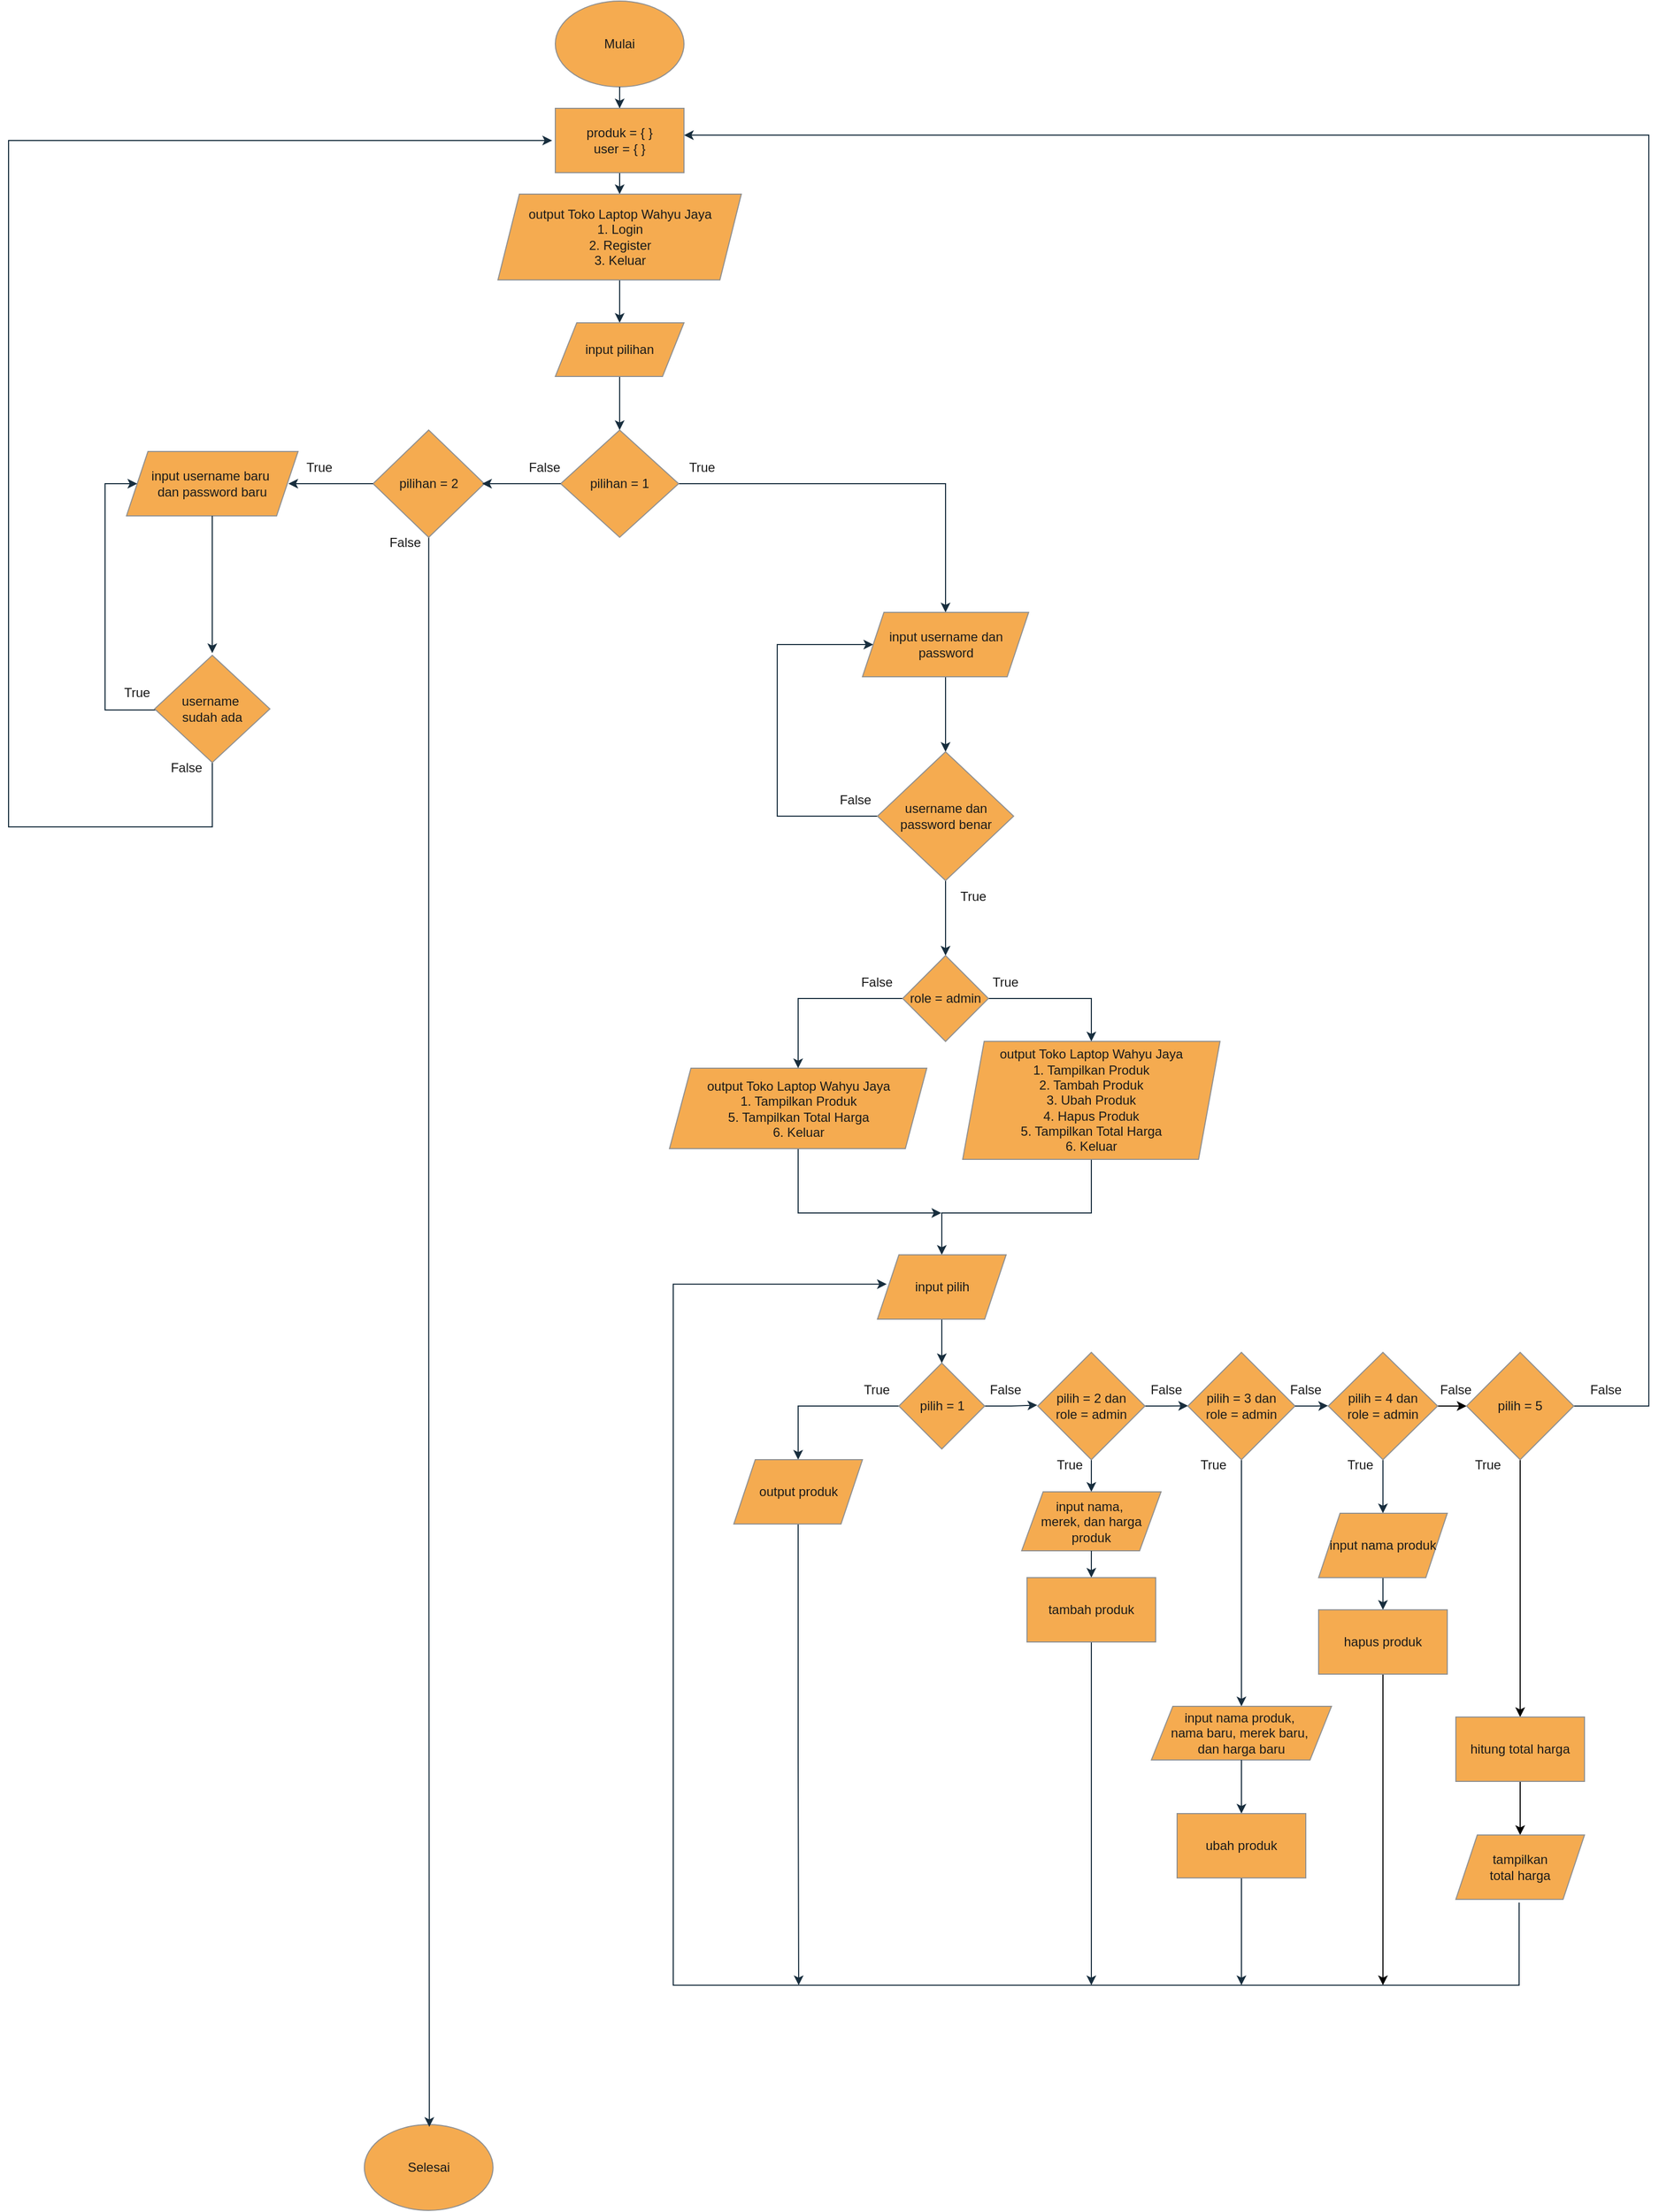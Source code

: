 <mxfile version="24.7.17">
  <diagram id="C5RBs43oDa-KdzZeNtuy" name="Page-1">
    <mxGraphModel dx="1182" dy="723" grid="1" gridSize="10" guides="1" tooltips="1" connect="0" arrows="1" fold="1" page="1" pageScale="1" pageWidth="1654" pageHeight="2336" background="#ffffff" math="0" shadow="0">
      <root>
        <mxCell id="WIyWlLk6GJQsqaUBKTNV-0" />
        <mxCell id="WIyWlLk6GJQsqaUBKTNV-1" parent="WIyWlLk6GJQsqaUBKTNV-0" />
        <mxCell id="zl4x7D-Gfelj8m4RLdN5-7" style="edgeStyle=orthogonalEdgeStyle;rounded=0;orthogonalLoop=1;jettySize=auto;html=1;labelBackgroundColor=none;strokeColor=#182E3E;fontColor=default;" parent="WIyWlLk6GJQsqaUBKTNV-1" source="4NJqL0IVzhE3b974urye-1" edge="1">
          <mxGeometry relative="1" as="geometry">
            <mxPoint x="650" y="200" as="targetPoint" />
          </mxGeometry>
        </mxCell>
        <mxCell id="zl4x7D-Gfelj8m4RLdN5-0" value="Mulai" style="ellipse;whiteSpace=wrap;html=1;labelBackgroundColor=none;fillColor=#F5AB50;strokeColor=#909090;fontColor=#1A1A1A;" parent="WIyWlLk6GJQsqaUBKTNV-1" vertex="1">
          <mxGeometry x="590" y="20" width="120" height="80" as="geometry" />
        </mxCell>
        <mxCell id="zl4x7D-Gfelj8m4RLdN5-21" style="edgeStyle=orthogonalEdgeStyle;rounded=0;orthogonalLoop=1;jettySize=auto;html=1;exitX=0.5;exitY=1;exitDx=0;exitDy=0;entryX=0.5;entryY=0;entryDx=0;entryDy=0;labelBackgroundColor=none;strokeColor=#182E3E;fontColor=default;" parent="WIyWlLk6GJQsqaUBKTNV-1" source="zl4x7D-Gfelj8m4RLdN5-6" target="zl4x7D-Gfelj8m4RLdN5-9" edge="1">
          <mxGeometry relative="1" as="geometry" />
        </mxCell>
        <mxCell id="zl4x7D-Gfelj8m4RLdN5-6" value="output Toko Laptop Wahyu Jaya&lt;div&gt;1. Login&lt;/div&gt;&lt;div&gt;2. Register&lt;/div&gt;&lt;div&gt;3. Keluar&lt;/div&gt;" style="shape=parallelogram;perimeter=parallelogramPerimeter;whiteSpace=wrap;html=1;fixedSize=1;labelBackgroundColor=none;fillColor=#F5AB50;strokeColor=#909090;fontColor=#1A1A1A;" parent="WIyWlLk6GJQsqaUBKTNV-1" vertex="1">
          <mxGeometry x="536.5" y="200" width="227" height="80" as="geometry" />
        </mxCell>
        <mxCell id="zl4x7D-Gfelj8m4RLdN5-23" style="edgeStyle=orthogonalEdgeStyle;rounded=0;orthogonalLoop=1;jettySize=auto;html=1;entryX=0.5;entryY=0;entryDx=0;entryDy=0;labelBackgroundColor=none;strokeColor=#182E3E;fontColor=default;" parent="WIyWlLk6GJQsqaUBKTNV-1" source="zl4x7D-Gfelj8m4RLdN5-8" target="zl4x7D-Gfelj8m4RLdN5-11" edge="1">
          <mxGeometry relative="1" as="geometry">
            <mxPoint x="540" y="470" as="targetPoint" />
            <Array as="points">
              <mxPoint x="954" y="470" />
            </Array>
          </mxGeometry>
        </mxCell>
        <mxCell id="zl4x7D-Gfelj8m4RLdN5-8" value="pilihan = 1" style="rhombus;whiteSpace=wrap;html=1;labelBackgroundColor=none;fillColor=#F5AB50;strokeColor=#909090;fontColor=#1A1A1A;" parent="WIyWlLk6GJQsqaUBKTNV-1" vertex="1">
          <mxGeometry x="595" y="420" width="110" height="100" as="geometry" />
        </mxCell>
        <mxCell id="zl4x7D-Gfelj8m4RLdN5-22" style="edgeStyle=orthogonalEdgeStyle;rounded=0;orthogonalLoop=1;jettySize=auto;html=1;entryX=0.5;entryY=0;entryDx=0;entryDy=0;labelBackgroundColor=none;strokeColor=#182E3E;fontColor=default;" parent="WIyWlLk6GJQsqaUBKTNV-1" source="zl4x7D-Gfelj8m4RLdN5-9" target="zl4x7D-Gfelj8m4RLdN5-8" edge="1">
          <mxGeometry relative="1" as="geometry" />
        </mxCell>
        <mxCell id="zl4x7D-Gfelj8m4RLdN5-9" value="input pilihan" style="shape=parallelogram;perimeter=parallelogramPerimeter;whiteSpace=wrap;html=1;fixedSize=1;labelBackgroundColor=none;fillColor=#F5AB50;strokeColor=#909090;fontColor=#1A1A1A;" parent="WIyWlLk6GJQsqaUBKTNV-1" vertex="1">
          <mxGeometry x="590" y="320" width="120" height="50" as="geometry" />
        </mxCell>
        <mxCell id="zl4x7D-Gfelj8m4RLdN5-25" style="edgeStyle=orthogonalEdgeStyle;rounded=0;orthogonalLoop=1;jettySize=auto;html=1;entryX=0.5;entryY=0;entryDx=0;entryDy=0;labelBackgroundColor=none;strokeColor=#182E3E;fontColor=default;" parent="WIyWlLk6GJQsqaUBKTNV-1" source="zl4x7D-Gfelj8m4RLdN5-11" target="zl4x7D-Gfelj8m4RLdN5-12" edge="1">
          <mxGeometry relative="1" as="geometry" />
        </mxCell>
        <mxCell id="zl4x7D-Gfelj8m4RLdN5-11" value="input username dan password" style="shape=parallelogram;perimeter=parallelogramPerimeter;whiteSpace=wrap;html=1;fixedSize=1;labelBackgroundColor=none;fillColor=#F5AB50;strokeColor=#909090;fontColor=#1A1A1A;" parent="WIyWlLk6GJQsqaUBKTNV-1" vertex="1">
          <mxGeometry x="876.5" y="590" width="155" height="60" as="geometry" />
        </mxCell>
        <mxCell id="zl4x7D-Gfelj8m4RLdN5-26" style="edgeStyle=orthogonalEdgeStyle;rounded=0;orthogonalLoop=1;jettySize=auto;html=1;entryX=0.5;entryY=0;entryDx=0;entryDy=0;labelBackgroundColor=none;strokeColor=#182E3E;fontColor=default;" parent="WIyWlLk6GJQsqaUBKTNV-1" source="zl4x7D-Gfelj8m4RLdN5-12" target="zl4x7D-Gfelj8m4RLdN5-15" edge="1">
          <mxGeometry relative="1" as="geometry" />
        </mxCell>
        <mxCell id="zl4x7D-Gfelj8m4RLdN5-27" style="edgeStyle=orthogonalEdgeStyle;rounded=0;orthogonalLoop=1;jettySize=auto;html=1;entryX=0;entryY=0.5;entryDx=0;entryDy=0;exitX=0;exitY=0.5;exitDx=0;exitDy=0;labelBackgroundColor=none;strokeColor=#182E3E;fontColor=default;" parent="WIyWlLk6GJQsqaUBKTNV-1" source="zl4x7D-Gfelj8m4RLdN5-12" target="zl4x7D-Gfelj8m4RLdN5-11" edge="1">
          <mxGeometry relative="1" as="geometry">
            <mxPoint x="817" y="620" as="targetPoint" />
            <Array as="points">
              <mxPoint x="797" y="780" />
              <mxPoint x="797" y="620" />
            </Array>
          </mxGeometry>
        </mxCell>
        <mxCell id="zl4x7D-Gfelj8m4RLdN5-12" value="username dan password benar" style="rhombus;whiteSpace=wrap;html=1;labelBackgroundColor=none;fillColor=#F5AB50;strokeColor=#909090;fontColor=#1A1A1A;" parent="WIyWlLk6GJQsqaUBKTNV-1" vertex="1">
          <mxGeometry x="890.5" y="720" width="127" height="120" as="geometry" />
        </mxCell>
        <mxCell id="zl4x7D-Gfelj8m4RLdN5-50" style="edgeStyle=orthogonalEdgeStyle;rounded=0;orthogonalLoop=1;jettySize=auto;html=1;entryX=0.5;entryY=0;entryDx=0;entryDy=0;labelBackgroundColor=none;strokeColor=#182E3E;fontColor=default;exitX=0.491;exitY=0.995;exitDx=0;exitDy=0;exitPerimeter=0;" parent="WIyWlLk6GJQsqaUBKTNV-1" source="zl4x7D-Gfelj8m4RLdN5-13" target="zl4x7D-Gfelj8m4RLdN5-44" edge="1">
          <mxGeometry relative="1" as="geometry">
            <Array as="points">
              <mxPoint x="1090" y="1100" />
              <mxPoint x="1090" y="1150" />
              <mxPoint x="951" y="1150" />
            </Array>
            <mxPoint x="1088" y="1103" as="sourcePoint" />
          </mxGeometry>
        </mxCell>
        <mxCell id="zl4x7D-Gfelj8m4RLdN5-13" value="output Toko Laptop Wahyu Jaya&lt;div&gt;1. Tampilkan Produk&lt;/div&gt;&lt;div&gt;2. Tambah Produk&lt;/div&gt;&lt;div&gt;3. Ubah Produk&lt;/div&gt;&lt;div&gt;4. Hapus Produk&lt;/div&gt;&lt;div&gt;5. Tampilkan Total Harga&lt;/div&gt;&lt;div&gt;6. Keluar&lt;/div&gt;" style="shape=parallelogram;perimeter=parallelogramPerimeter;whiteSpace=wrap;html=1;fixedSize=1;labelBackgroundColor=none;fillColor=#F5AB50;strokeColor=#909090;fontColor=#1A1A1A;" parent="WIyWlLk6GJQsqaUBKTNV-1" vertex="1">
          <mxGeometry x="970" y="990" width="240" height="110" as="geometry" />
        </mxCell>
        <mxCell id="zl4x7D-Gfelj8m4RLdN5-51" style="edgeStyle=orthogonalEdgeStyle;rounded=0;orthogonalLoop=1;jettySize=auto;html=1;labelBackgroundColor=none;strokeColor=#182E3E;fontColor=default;" parent="WIyWlLk6GJQsqaUBKTNV-1" source="zl4x7D-Gfelj8m4RLdN5-14" edge="1">
          <mxGeometry relative="1" as="geometry">
            <mxPoint x="950" y="1150" as="targetPoint" />
            <Array as="points">
              <mxPoint x="817" y="1150" />
              <mxPoint x="950" y="1150" />
            </Array>
          </mxGeometry>
        </mxCell>
        <mxCell id="zl4x7D-Gfelj8m4RLdN5-14" value="output Toko Laptop Wahyu Jaya&lt;div&gt;1. Tampilkan Produk&lt;/div&gt;&lt;div&gt;5. Tampilkan Total Harga&lt;/div&gt;&lt;div&gt;6. Keluar&lt;/div&gt;" style="shape=parallelogram;perimeter=parallelogramPerimeter;whiteSpace=wrap;html=1;fixedSize=1;labelBackgroundColor=none;fillColor=#F5AB50;strokeColor=#909090;fontColor=#1A1A1A;" parent="WIyWlLk6GJQsqaUBKTNV-1" vertex="1">
          <mxGeometry x="696.5" y="1015" width="240" height="75" as="geometry" />
        </mxCell>
        <mxCell id="zl4x7D-Gfelj8m4RLdN5-18" style="edgeStyle=orthogonalEdgeStyle;rounded=0;orthogonalLoop=1;jettySize=auto;html=1;exitX=1;exitY=0.5;exitDx=0;exitDy=0;entryX=0.5;entryY=0;entryDx=0;entryDy=0;labelBackgroundColor=none;strokeColor=#182E3E;fontColor=default;" parent="WIyWlLk6GJQsqaUBKTNV-1" source="zl4x7D-Gfelj8m4RLdN5-15" target="zl4x7D-Gfelj8m4RLdN5-13" edge="1">
          <mxGeometry relative="1" as="geometry">
            <mxPoint x="1107" y="950" as="targetPoint" />
          </mxGeometry>
        </mxCell>
        <mxCell id="zl4x7D-Gfelj8m4RLdN5-19" style="edgeStyle=orthogonalEdgeStyle;rounded=0;orthogonalLoop=1;jettySize=auto;html=1;entryX=0.5;entryY=0;entryDx=0;entryDy=0;labelBackgroundColor=none;strokeColor=#182E3E;fontColor=default;" parent="WIyWlLk6GJQsqaUBKTNV-1" source="zl4x7D-Gfelj8m4RLdN5-15" target="zl4x7D-Gfelj8m4RLdN5-14" edge="1">
          <mxGeometry relative="1" as="geometry">
            <mxPoint x="826" y="1050" as="targetPoint" />
            <Array as="points">
              <mxPoint x="817" y="950" />
            </Array>
          </mxGeometry>
        </mxCell>
        <mxCell id="zl4x7D-Gfelj8m4RLdN5-15" value="role = admin" style="rhombus;whiteSpace=wrap;html=1;labelBackgroundColor=none;fillColor=#F5AB50;strokeColor=#909090;fontColor=#1A1A1A;" parent="WIyWlLk6GJQsqaUBKTNV-1" vertex="1">
          <mxGeometry x="914" y="910" width="80" height="80" as="geometry" />
        </mxCell>
        <mxCell id="zl4x7D-Gfelj8m4RLdN5-28" value="input username baru&amp;nbsp;&lt;div&gt;dan password baru&lt;/div&gt;" style="shape=parallelogram;perimeter=parallelogramPerimeter;whiteSpace=wrap;html=1;fixedSize=1;labelBackgroundColor=none;fillColor=#F5AB50;strokeColor=#909090;fontColor=#1A1A1A;" parent="WIyWlLk6GJQsqaUBKTNV-1" vertex="1">
          <mxGeometry x="190" y="440" width="160" height="60" as="geometry" />
        </mxCell>
        <mxCell id="zl4x7D-Gfelj8m4RLdN5-36" style="edgeStyle=orthogonalEdgeStyle;rounded=0;orthogonalLoop=1;jettySize=auto;html=1;entryX=0;entryY=0.5;entryDx=0;entryDy=0;labelBackgroundColor=none;strokeColor=#182E3E;fontColor=default;exitX=0.016;exitY=0.51;exitDx=0;exitDy=0;exitPerimeter=0;" parent="WIyWlLk6GJQsqaUBKTNV-1" source="zl4x7D-Gfelj8m4RLdN5-29" target="zl4x7D-Gfelj8m4RLdN5-28" edge="1">
          <mxGeometry relative="1" as="geometry">
            <mxPoint x="230" y="680" as="targetPoint" />
            <Array as="points">
              <mxPoint x="170" y="681" />
              <mxPoint x="170" y="470" />
            </Array>
          </mxGeometry>
        </mxCell>
        <mxCell id="4NJqL0IVzhE3b974urye-12" style="edgeStyle=orthogonalEdgeStyle;rounded=0;orthogonalLoop=1;jettySize=auto;html=1;strokeColor=#182E3E;fontColor=#1A1A1A;entryX=-0.025;entryY=0.5;entryDx=0;entryDy=0;entryPerimeter=0;" parent="WIyWlLk6GJQsqaUBKTNV-1" source="zl4x7D-Gfelj8m4RLdN5-29" target="4NJqL0IVzhE3b974urye-1" edge="1">
          <mxGeometry relative="1" as="geometry">
            <mxPoint x="120" y="140" as="targetPoint" />
            <Array as="points">
              <mxPoint x="270" y="790" />
              <mxPoint x="80" y="790" />
              <mxPoint x="80" y="150" />
            </Array>
          </mxGeometry>
        </mxCell>
        <mxCell id="zl4x7D-Gfelj8m4RLdN5-29" value="username&amp;nbsp;&lt;div&gt;sudah ada&lt;/div&gt;" style="rhombus;whiteSpace=wrap;html=1;labelBackgroundColor=none;fillColor=#F5AB50;strokeColor=#909090;fontColor=#1A1A1A;" parent="WIyWlLk6GJQsqaUBKTNV-1" vertex="1">
          <mxGeometry x="216.25" y="630" width="107.5" height="100" as="geometry" />
        </mxCell>
        <mxCell id="zl4x7D-Gfelj8m4RLdN5-37" value="Selesai" style="ellipse;whiteSpace=wrap;html=1;labelBackgroundColor=none;fillColor=#F5AB50;strokeColor=#909090;fontColor=#1A1A1A;" parent="WIyWlLk6GJQsqaUBKTNV-1" vertex="1">
          <mxGeometry x="411.87" y="2000" width="120" height="80" as="geometry" />
        </mxCell>
        <mxCell id="zl4x7D-Gfelj8m4RLdN5-53" style="edgeStyle=orthogonalEdgeStyle;rounded=0;orthogonalLoop=1;jettySize=auto;html=1;entryX=0.5;entryY=0;entryDx=0;entryDy=0;labelBackgroundColor=none;strokeColor=#182E3E;fontColor=default;" parent="WIyWlLk6GJQsqaUBKTNV-1" source="zl4x7D-Gfelj8m4RLdN5-39" target="zl4x7D-Gfelj8m4RLdN5-40" edge="1">
          <mxGeometry relative="1" as="geometry">
            <mxPoint x="810" y="1330" as="targetPoint" />
          </mxGeometry>
        </mxCell>
        <mxCell id="zl4x7D-Gfelj8m4RLdN5-54" style="edgeStyle=orthogonalEdgeStyle;rounded=0;orthogonalLoop=1;jettySize=auto;html=1;entryX=-0.005;entryY=0.491;entryDx=0;entryDy=0;labelBackgroundColor=none;strokeColor=#182E3E;fontColor=default;entryPerimeter=0;" parent="WIyWlLk6GJQsqaUBKTNV-1" source="zl4x7D-Gfelj8m4RLdN5-39" target="zl4x7D-Gfelj8m4RLdN5-41" edge="1">
          <mxGeometry relative="1" as="geometry">
            <mxPoint x="1040" y="1330" as="targetPoint" />
          </mxGeometry>
        </mxCell>
        <mxCell id="zl4x7D-Gfelj8m4RLdN5-39" value="pilih = 1" style="rhombus;whiteSpace=wrap;html=1;labelBackgroundColor=none;fillColor=#F5AB50;strokeColor=#909090;fontColor=#1A1A1A;" parent="WIyWlLk6GJQsqaUBKTNV-1" vertex="1">
          <mxGeometry x="910.5" y="1290" width="80" height="80" as="geometry" />
        </mxCell>
        <mxCell id="zl4x7D-Gfelj8m4RLdN5-83" style="edgeStyle=orthogonalEdgeStyle;rounded=0;orthogonalLoop=1;jettySize=auto;html=1;labelBackgroundColor=none;strokeColor=#182E3E;fontColor=default;" parent="WIyWlLk6GJQsqaUBKTNV-1" source="zl4x7D-Gfelj8m4RLdN5-40" edge="1">
          <mxGeometry relative="1" as="geometry">
            <mxPoint x="817" y="1870" as="targetPoint" />
            <Array as="points">
              <mxPoint x="817" y="1655" />
              <mxPoint x="817" y="1655" />
            </Array>
          </mxGeometry>
        </mxCell>
        <mxCell id="zl4x7D-Gfelj8m4RLdN5-40" value="output produk" style="shape=parallelogram;perimeter=parallelogramPerimeter;whiteSpace=wrap;html=1;fixedSize=1;labelBackgroundColor=none;fillColor=#F5AB50;strokeColor=#909090;fontColor=#1A1A1A;" parent="WIyWlLk6GJQsqaUBKTNV-1" vertex="1">
          <mxGeometry x="756.5" y="1380" width="120" height="60" as="geometry" />
        </mxCell>
        <mxCell id="zl4x7D-Gfelj8m4RLdN5-55" style="edgeStyle=orthogonalEdgeStyle;rounded=0;orthogonalLoop=1;jettySize=auto;html=1;entryX=0.5;entryY=0;entryDx=0;entryDy=0;labelBackgroundColor=none;strokeColor=#182E3E;fontColor=default;" parent="WIyWlLk6GJQsqaUBKTNV-1" source="zl4x7D-Gfelj8m4RLdN5-41" target="zl4x7D-Gfelj8m4RLdN5-43" edge="1">
          <mxGeometry relative="1" as="geometry" />
        </mxCell>
        <mxCell id="zl4x7D-Gfelj8m4RLdN5-56" style="edgeStyle=orthogonalEdgeStyle;rounded=0;orthogonalLoop=1;jettySize=auto;html=1;entryX=0.002;entryY=0.498;entryDx=0;entryDy=0;labelBackgroundColor=none;strokeColor=#182E3E;fontColor=default;entryPerimeter=0;" parent="WIyWlLk6GJQsqaUBKTNV-1" source="zl4x7D-Gfelj8m4RLdN5-41" target="zl4x7D-Gfelj8m4RLdN5-45" edge="1">
          <mxGeometry relative="1" as="geometry">
            <mxPoint x="1220" y="1420" as="targetPoint" />
          </mxGeometry>
        </mxCell>
        <mxCell id="zl4x7D-Gfelj8m4RLdN5-41" value="pilih = 2 dan&lt;div&gt;role = admin&lt;/div&gt;" style="rhombus;whiteSpace=wrap;html=1;labelBackgroundColor=none;fillColor=#F5AB50;strokeColor=#909090;fontColor=#1A1A1A;" parent="WIyWlLk6GJQsqaUBKTNV-1" vertex="1">
          <mxGeometry x="1040" y="1280" width="100" height="100" as="geometry" />
        </mxCell>
        <mxCell id="zl4x7D-Gfelj8m4RLdN5-43" value="input nama,&amp;nbsp;&lt;div&gt;merek, dan harga produk&lt;/div&gt;" style="shape=parallelogram;perimeter=parallelogramPerimeter;whiteSpace=wrap;html=1;fixedSize=1;labelBackgroundColor=none;fillColor=#F5AB50;strokeColor=#909090;fontColor=#1A1A1A;" parent="WIyWlLk6GJQsqaUBKTNV-1" vertex="1">
          <mxGeometry x="1025" y="1410" width="130" height="55" as="geometry" />
        </mxCell>
        <mxCell id="zl4x7D-Gfelj8m4RLdN5-52" style="edgeStyle=orthogonalEdgeStyle;rounded=0;orthogonalLoop=1;jettySize=auto;html=1;entryX=0.5;entryY=0;entryDx=0;entryDy=0;labelBackgroundColor=none;strokeColor=#182E3E;fontColor=default;" parent="WIyWlLk6GJQsqaUBKTNV-1" source="zl4x7D-Gfelj8m4RLdN5-44" target="zl4x7D-Gfelj8m4RLdN5-39" edge="1">
          <mxGeometry relative="1" as="geometry" />
        </mxCell>
        <mxCell id="zl4x7D-Gfelj8m4RLdN5-44" value="input pilih" style="shape=parallelogram;perimeter=parallelogramPerimeter;whiteSpace=wrap;html=1;fixedSize=1;labelBackgroundColor=none;fillColor=#F5AB50;strokeColor=#909090;fontColor=#1A1A1A;" parent="WIyWlLk6GJQsqaUBKTNV-1" vertex="1">
          <mxGeometry x="890.5" y="1189" width="120" height="60" as="geometry" />
        </mxCell>
        <mxCell id="zl4x7D-Gfelj8m4RLdN5-57" style="edgeStyle=orthogonalEdgeStyle;rounded=0;orthogonalLoop=1;jettySize=auto;html=1;entryX=0.5;entryY=0;entryDx=0;entryDy=0;labelBackgroundColor=none;strokeColor=#182E3E;fontColor=default;" parent="WIyWlLk6GJQsqaUBKTNV-1" source="zl4x7D-Gfelj8m4RLdN5-45" target="zl4x7D-Gfelj8m4RLdN5-46" edge="1">
          <mxGeometry relative="1" as="geometry" />
        </mxCell>
        <mxCell id="zl4x7D-Gfelj8m4RLdN5-45" value="pilih = 3 dan&lt;div&gt;role = admin&lt;/div&gt;" style="rhombus;whiteSpace=wrap;html=1;labelBackgroundColor=none;fillColor=#F5AB50;strokeColor=#909090;fontColor=#1A1A1A;" parent="WIyWlLk6GJQsqaUBKTNV-1" vertex="1">
          <mxGeometry x="1180" y="1280" width="100" height="100" as="geometry" />
        </mxCell>
        <mxCell id="zl4x7D-Gfelj8m4RLdN5-46" value="input nama produk,&amp;nbsp;&lt;div&gt;nama baru, merek baru,&amp;nbsp;&lt;/div&gt;&lt;div&gt;dan harga baru&lt;/div&gt;" style="shape=parallelogram;perimeter=parallelogramPerimeter;whiteSpace=wrap;html=1;fixedSize=1;labelBackgroundColor=none;fillColor=#F5AB50;strokeColor=#909090;fontColor=#1A1A1A;" parent="WIyWlLk6GJQsqaUBKTNV-1" vertex="1">
          <mxGeometry x="1146" y="1610" width="168" height="50" as="geometry" />
        </mxCell>
        <mxCell id="zl4x7D-Gfelj8m4RLdN5-59" style="edgeStyle=orthogonalEdgeStyle;rounded=0;orthogonalLoop=1;jettySize=auto;html=1;entryX=0.5;entryY=0;entryDx=0;entryDy=0;labelBackgroundColor=none;strokeColor=#182E3E;fontColor=default;" parent="WIyWlLk6GJQsqaUBKTNV-1" source="zl4x7D-Gfelj8m4RLdN5-47" target="zl4x7D-Gfelj8m4RLdN5-48" edge="1">
          <mxGeometry relative="1" as="geometry" />
        </mxCell>
        <mxCell id="4NJqL0IVzhE3b974urye-13" style="edgeStyle=orthogonalEdgeStyle;rounded=0;orthogonalLoop=1;jettySize=auto;html=1;strokeColor=#182E3E;fontColor=#1A1A1A;entryX=1;entryY=0.417;entryDx=0;entryDy=0;entryPerimeter=0;exitX=1;exitY=0.5;exitDx=0;exitDy=0;exitPerimeter=0;" parent="WIyWlLk6GJQsqaUBKTNV-1" source="svdyX7eMzX7j4TT8OuAd-1" target="4NJqL0IVzhE3b974urye-1" edge="1">
          <mxGeometry relative="1" as="geometry">
            <mxPoint x="1400" y="120" as="targetPoint" />
            <Array as="points">
              <mxPoint x="1610" y="1330" />
              <mxPoint x="1610" y="145" />
            </Array>
            <mxPoint x="1570" y="1370" as="sourcePoint" />
          </mxGeometry>
        </mxCell>
        <mxCell id="svdyX7eMzX7j4TT8OuAd-2" value="" style="edgeStyle=orthogonalEdgeStyle;rounded=0;orthogonalLoop=1;jettySize=auto;html=1;" edge="1" parent="WIyWlLk6GJQsqaUBKTNV-1" source="zl4x7D-Gfelj8m4RLdN5-47" target="svdyX7eMzX7j4TT8OuAd-1">
          <mxGeometry relative="1" as="geometry" />
        </mxCell>
        <mxCell id="zl4x7D-Gfelj8m4RLdN5-47" value="pilih = 4 dan&lt;div&gt;role = admin&lt;/div&gt;" style="rhombus;whiteSpace=wrap;html=1;labelBackgroundColor=none;fillColor=#F5AB50;strokeColor=#909090;fontColor=#1A1A1A;" parent="WIyWlLk6GJQsqaUBKTNV-1" vertex="1">
          <mxGeometry x="1311" y="1280" width="102" height="100" as="geometry" />
        </mxCell>
        <mxCell id="zl4x7D-Gfelj8m4RLdN5-60" style="edgeStyle=orthogonalEdgeStyle;rounded=0;orthogonalLoop=1;jettySize=auto;html=1;entryX=0.5;entryY=0;entryDx=0;entryDy=0;labelBackgroundColor=none;strokeColor=#182E3E;fontColor=default;" parent="WIyWlLk6GJQsqaUBKTNV-1" source="zl4x7D-Gfelj8m4RLdN5-48" target="zl4x7D-Gfelj8m4RLdN5-49" edge="1">
          <mxGeometry relative="1" as="geometry" />
        </mxCell>
        <mxCell id="zl4x7D-Gfelj8m4RLdN5-48" value="input nama produk" style="shape=parallelogram;perimeter=parallelogramPerimeter;whiteSpace=wrap;html=1;fixedSize=1;labelBackgroundColor=none;fillColor=#F5AB50;strokeColor=#909090;fontColor=#1A1A1A;" parent="WIyWlLk6GJQsqaUBKTNV-1" vertex="1">
          <mxGeometry x="1302" y="1430" width="120" height="60" as="geometry" />
        </mxCell>
        <mxCell id="4NJqL0IVzhE3b974urye-17" style="edgeStyle=orthogonalEdgeStyle;rounded=0;orthogonalLoop=1;jettySize=auto;html=1;strokeColor=#182E3E;fontColor=#1A1A1A;entryX=0.072;entryY=0.456;entryDx=0;entryDy=0;entryPerimeter=0;exitX=0.492;exitY=1.05;exitDx=0;exitDy=0;exitPerimeter=0;" parent="WIyWlLk6GJQsqaUBKTNV-1" source="svdyX7eMzX7j4TT8OuAd-9" target="zl4x7D-Gfelj8m4RLdN5-44" edge="1">
          <mxGeometry relative="1" as="geometry">
            <mxPoint x="710" y="1870" as="targetPoint" />
            <Array as="points">
              <mxPoint x="1489" y="1870" />
              <mxPoint x="700" y="1870" />
              <mxPoint x="700" y="1216" />
            </Array>
          </mxGeometry>
        </mxCell>
        <mxCell id="svdyX7eMzX7j4TT8OuAd-13" style="edgeStyle=orthogonalEdgeStyle;rounded=0;orthogonalLoop=1;jettySize=auto;html=1;" edge="1" parent="WIyWlLk6GJQsqaUBKTNV-1" source="zl4x7D-Gfelj8m4RLdN5-49">
          <mxGeometry relative="1" as="geometry">
            <mxPoint x="1362" y="1870" as="targetPoint" />
          </mxGeometry>
        </mxCell>
        <mxCell id="zl4x7D-Gfelj8m4RLdN5-49" value="hapus produk" style="rounded=0;whiteSpace=wrap;html=1;labelBackgroundColor=none;fillColor=#F5AB50;strokeColor=#909090;fontColor=#1A1A1A;" parent="WIyWlLk6GJQsqaUBKTNV-1" vertex="1">
          <mxGeometry x="1302" y="1520" width="120" height="60" as="geometry" />
        </mxCell>
        <mxCell id="zl4x7D-Gfelj8m4RLdN5-62" value="True" style="text;html=1;align=center;verticalAlign=middle;whiteSpace=wrap;rounded=0;labelBackgroundColor=none;fontColor=#1A1A1A;" parent="WIyWlLk6GJQsqaUBKTNV-1" vertex="1">
          <mxGeometry x="696.5" y="440" width="60" height="30" as="geometry" />
        </mxCell>
        <mxCell id="zl4x7D-Gfelj8m4RLdN5-63" value="False" style="text;html=1;align=center;verticalAlign=middle;whiteSpace=wrap;rounded=0;labelBackgroundColor=none;fontColor=#1A1A1A;" parent="WIyWlLk6GJQsqaUBKTNV-1" vertex="1">
          <mxGeometry x="550" y="440" width="60" height="30" as="geometry" />
        </mxCell>
        <mxCell id="zl4x7D-Gfelj8m4RLdN5-64" value="True" style="text;html=1;align=center;verticalAlign=middle;whiteSpace=wrap;rounded=0;labelBackgroundColor=none;fontColor=#1A1A1A;" parent="WIyWlLk6GJQsqaUBKTNV-1" vertex="1">
          <mxGeometry x="950" y="840" width="60" height="30" as="geometry" />
        </mxCell>
        <mxCell id="zl4x7D-Gfelj8m4RLdN5-65" value="True" style="text;html=1;align=center;verticalAlign=middle;whiteSpace=wrap;rounded=0;labelBackgroundColor=none;fontColor=#1A1A1A;" parent="WIyWlLk6GJQsqaUBKTNV-1" vertex="1">
          <mxGeometry x="1040" y="1370" width="60" height="30" as="geometry" />
        </mxCell>
        <mxCell id="zl4x7D-Gfelj8m4RLdN5-66" value="False" style="text;html=1;align=center;verticalAlign=middle;whiteSpace=wrap;rounded=0;labelBackgroundColor=none;fontColor=#1A1A1A;" parent="WIyWlLk6GJQsqaUBKTNV-1" vertex="1">
          <mxGeometry x="840" y="750" width="60" height="30" as="geometry" />
        </mxCell>
        <mxCell id="zl4x7D-Gfelj8m4RLdN5-67" value="True" style="text;html=1;align=center;verticalAlign=middle;whiteSpace=wrap;rounded=0;labelBackgroundColor=none;fontColor=#1A1A1A;" parent="WIyWlLk6GJQsqaUBKTNV-1" vertex="1">
          <mxGeometry x="860" y="1300" width="60" height="30" as="geometry" />
        </mxCell>
        <mxCell id="zl4x7D-Gfelj8m4RLdN5-68" value="False" style="text;html=1;align=center;verticalAlign=middle;whiteSpace=wrap;rounded=0;labelBackgroundColor=none;fontColor=#1A1A1A;" parent="WIyWlLk6GJQsqaUBKTNV-1" vertex="1">
          <mxGeometry x="1260" y="1300" width="60" height="30" as="geometry" />
        </mxCell>
        <mxCell id="zl4x7D-Gfelj8m4RLdN5-69" value="False" style="text;html=1;align=center;verticalAlign=middle;whiteSpace=wrap;rounded=0;labelBackgroundColor=none;fontColor=#1A1A1A;" parent="WIyWlLk6GJQsqaUBKTNV-1" vertex="1">
          <mxGeometry x="980" y="1305" width="60" height="20" as="geometry" />
        </mxCell>
        <mxCell id="zl4x7D-Gfelj8m4RLdN5-70" value="False" style="text;html=1;align=center;verticalAlign=middle;whiteSpace=wrap;rounded=0;labelBackgroundColor=none;fontColor=#1A1A1A;" parent="WIyWlLk6GJQsqaUBKTNV-1" vertex="1">
          <mxGeometry x="1400" y="1300" width="60" height="30" as="geometry" />
        </mxCell>
        <mxCell id="zl4x7D-Gfelj8m4RLdN5-71" value="False" style="text;html=1;align=center;verticalAlign=middle;whiteSpace=wrap;rounded=0;labelBackgroundColor=none;fontColor=#1A1A1A;" parent="WIyWlLk6GJQsqaUBKTNV-1" vertex="1">
          <mxGeometry x="1130" y="1300" width="60" height="30" as="geometry" />
        </mxCell>
        <mxCell id="zl4x7D-Gfelj8m4RLdN5-74" value="True" style="text;html=1;align=center;verticalAlign=middle;whiteSpace=wrap;rounded=0;labelBackgroundColor=none;fontColor=#1A1A1A;" parent="WIyWlLk6GJQsqaUBKTNV-1" vertex="1">
          <mxGeometry x="1174" y="1370" width="60" height="30" as="geometry" />
        </mxCell>
        <mxCell id="zl4x7D-Gfelj8m4RLdN5-75" value="True" style="text;html=1;align=center;verticalAlign=middle;whiteSpace=wrap;rounded=0;labelBackgroundColor=none;fontColor=#1A1A1A;" parent="WIyWlLk6GJQsqaUBKTNV-1" vertex="1">
          <mxGeometry x="1311" y="1370" width="60" height="30" as="geometry" />
        </mxCell>
        <mxCell id="zl4x7D-Gfelj8m4RLdN5-76" value="True" style="text;html=1;align=center;verticalAlign=middle;whiteSpace=wrap;rounded=0;labelBackgroundColor=none;fontColor=#1A1A1A;" parent="WIyWlLk6GJQsqaUBKTNV-1" vertex="1">
          <mxGeometry x="980" y="920" width="60" height="30" as="geometry" />
        </mxCell>
        <mxCell id="zl4x7D-Gfelj8m4RLdN5-77" value="True" style="text;html=1;align=center;verticalAlign=middle;whiteSpace=wrap;rounded=0;labelBackgroundColor=none;fontColor=#1A1A1A;" parent="WIyWlLk6GJQsqaUBKTNV-1" vertex="1">
          <mxGeometry x="340" y="440" width="60" height="30" as="geometry" />
        </mxCell>
        <mxCell id="zl4x7D-Gfelj8m4RLdN5-78" value="False" style="text;html=1;align=center;verticalAlign=middle;whiteSpace=wrap;rounded=0;labelBackgroundColor=none;fontColor=#1A1A1A;" parent="WIyWlLk6GJQsqaUBKTNV-1" vertex="1">
          <mxGeometry x="860" y="920" width="60" height="30" as="geometry" />
        </mxCell>
        <mxCell id="zl4x7D-Gfelj8m4RLdN5-79" value="False" style="text;html=1;align=center;verticalAlign=middle;whiteSpace=wrap;rounded=0;labelBackgroundColor=none;fontColor=#1A1A1A;" parent="WIyWlLk6GJQsqaUBKTNV-1" vertex="1">
          <mxGeometry x="420" y="510" width="60" height="30" as="geometry" />
        </mxCell>
        <mxCell id="zl4x7D-Gfelj8m4RLdN5-80" value="True" style="text;html=1;align=center;verticalAlign=middle;whiteSpace=wrap;rounded=0;labelBackgroundColor=none;fontColor=#1A1A1A;" parent="WIyWlLk6GJQsqaUBKTNV-1" vertex="1">
          <mxGeometry x="170" y="650" width="60" height="30" as="geometry" />
        </mxCell>
        <mxCell id="zl4x7D-Gfelj8m4RLdN5-81" value="False" style="text;html=1;align=center;verticalAlign=middle;whiteSpace=wrap;rounded=0;labelBackgroundColor=none;fontColor=#1A1A1A;" parent="WIyWlLk6GJQsqaUBKTNV-1" vertex="1">
          <mxGeometry x="216.25" y="720" width="60" height="30" as="geometry" />
        </mxCell>
        <mxCell id="zl4x7D-Gfelj8m4RLdN5-90" value="" style="edgeStyle=orthogonalEdgeStyle;rounded=0;orthogonalLoop=1;jettySize=auto;html=1;labelBackgroundColor=none;strokeColor=#182E3E;fontColor=default;" parent="WIyWlLk6GJQsqaUBKTNV-1" source="zl4x7D-Gfelj8m4RLdN5-46" target="zl4x7D-Gfelj8m4RLdN5-89" edge="1">
          <mxGeometry relative="1" as="geometry">
            <mxPoint x="1217" y="1930" as="targetPoint" />
            <mxPoint x="1217" y="1720" as="sourcePoint" />
          </mxGeometry>
        </mxCell>
        <mxCell id="4NJqL0IVzhE3b974urye-16" style="edgeStyle=orthogonalEdgeStyle;rounded=0;orthogonalLoop=1;jettySize=auto;html=1;strokeColor=#182E3E;fontColor=#1A1A1A;" parent="WIyWlLk6GJQsqaUBKTNV-1" source="zl4x7D-Gfelj8m4RLdN5-89" edge="1">
          <mxGeometry relative="1" as="geometry">
            <mxPoint x="1230" y="1870" as="targetPoint" />
          </mxGeometry>
        </mxCell>
        <mxCell id="zl4x7D-Gfelj8m4RLdN5-89" value="ubah produk" style="rounded=0;whiteSpace=wrap;html=1;labelBackgroundColor=none;fillColor=#F5AB50;strokeColor=#909090;fontColor=#1A1A1A;" parent="WIyWlLk6GJQsqaUBKTNV-1" vertex="1">
          <mxGeometry x="1170" y="1710" width="120" height="60" as="geometry" />
        </mxCell>
        <mxCell id="zl4x7D-Gfelj8m4RLdN5-92" value="" style="edgeStyle=orthogonalEdgeStyle;rounded=0;orthogonalLoop=1;jettySize=auto;html=1;labelBackgroundColor=none;strokeColor=#182E3E;fontColor=default;" parent="WIyWlLk6GJQsqaUBKTNV-1" source="zl4x7D-Gfelj8m4RLdN5-43" target="zl4x7D-Gfelj8m4RLdN5-91" edge="1">
          <mxGeometry relative="1" as="geometry">
            <mxPoint x="1050" y="1930" as="targetPoint" />
            <mxPoint x="1050" y="1595" as="sourcePoint" />
          </mxGeometry>
        </mxCell>
        <mxCell id="4NJqL0IVzhE3b974urye-15" style="edgeStyle=orthogonalEdgeStyle;rounded=0;orthogonalLoop=1;jettySize=auto;html=1;strokeColor=#182E3E;fontColor=#1A1A1A;" parent="WIyWlLk6GJQsqaUBKTNV-1" source="zl4x7D-Gfelj8m4RLdN5-91" edge="1">
          <mxGeometry relative="1" as="geometry">
            <mxPoint x="1090" y="1870" as="targetPoint" />
          </mxGeometry>
        </mxCell>
        <mxCell id="zl4x7D-Gfelj8m4RLdN5-91" value="tambah produk" style="rounded=0;whiteSpace=wrap;html=1;labelBackgroundColor=none;fillColor=#F5AB50;strokeColor=#909090;fontColor=#1A1A1A;" parent="WIyWlLk6GJQsqaUBKTNV-1" vertex="1">
          <mxGeometry x="1030" y="1490" width="120" height="60" as="geometry" />
        </mxCell>
        <mxCell id="4NJqL0IVzhE3b974urye-0" value="" style="edgeStyle=orthogonalEdgeStyle;rounded=0;orthogonalLoop=1;jettySize=auto;html=1;labelBackgroundColor=none;strokeColor=#182E3E;fontColor=default;" parent="WIyWlLk6GJQsqaUBKTNV-1" source="zl4x7D-Gfelj8m4RLdN5-0" target="4NJqL0IVzhE3b974urye-1" edge="1">
          <mxGeometry relative="1" as="geometry">
            <mxPoint x="650" y="200" as="targetPoint" />
            <mxPoint x="650" y="100" as="sourcePoint" />
          </mxGeometry>
        </mxCell>
        <mxCell id="4NJqL0IVzhE3b974urye-1" value="produk = { }&lt;div&gt;&lt;span style=&quot;background-color: initial;&quot;&gt;user = { }&lt;/span&gt;&lt;/div&gt;" style="rounded=0;whiteSpace=wrap;html=1;strokeColor=#909090;fontColor=#1A1A1A;fillColor=#F5AB50;" parent="WIyWlLk6GJQsqaUBKTNV-1" vertex="1">
          <mxGeometry x="590" y="120" width="120" height="60" as="geometry" />
        </mxCell>
        <mxCell id="4NJqL0IVzhE3b974urye-18" style="edgeStyle=orthogonalEdgeStyle;rounded=0;orthogonalLoop=1;jettySize=auto;html=1;strokeColor=#182E3E;fontColor=#1A1A1A;entryX=0.505;entryY=0.027;entryDx=0;entryDy=0;entryPerimeter=0;" parent="WIyWlLk6GJQsqaUBKTNV-1" source="4NJqL0IVzhE3b974urye-6" target="zl4x7D-Gfelj8m4RLdN5-37" edge="1">
          <mxGeometry relative="1" as="geometry">
            <mxPoint x="472" y="1970" as="targetPoint" />
          </mxGeometry>
        </mxCell>
        <mxCell id="4NJqL0IVzhE3b974urye-6" value="pilihan = 2" style="rhombus;whiteSpace=wrap;html=1;strokeColor=#909090;fontColor=#1A1A1A;fillColor=#F5AB50;" parent="WIyWlLk6GJQsqaUBKTNV-1" vertex="1">
          <mxGeometry x="420" y="420" width="103.75" height="100" as="geometry" />
        </mxCell>
        <mxCell id="4NJqL0IVzhE3b974urye-7" style="edgeStyle=orthogonalEdgeStyle;rounded=0;orthogonalLoop=1;jettySize=auto;html=1;entryX=0.981;entryY=0.5;entryDx=0;entryDy=0;entryPerimeter=0;strokeColor=#182E3E;fontColor=#1A1A1A;" parent="WIyWlLk6GJQsqaUBKTNV-1" source="zl4x7D-Gfelj8m4RLdN5-8" target="4NJqL0IVzhE3b974urye-6" edge="1">
          <mxGeometry relative="1" as="geometry" />
        </mxCell>
        <mxCell id="4NJqL0IVzhE3b974urye-8" style="edgeStyle=orthogonalEdgeStyle;rounded=0;orthogonalLoop=1;jettySize=auto;html=1;entryX=0.944;entryY=0.5;entryDx=0;entryDy=0;entryPerimeter=0;strokeColor=#182E3E;fontColor=#1A1A1A;" parent="WIyWlLk6GJQsqaUBKTNV-1" source="4NJqL0IVzhE3b974urye-6" target="zl4x7D-Gfelj8m4RLdN5-28" edge="1">
          <mxGeometry relative="1" as="geometry" />
        </mxCell>
        <mxCell id="4NJqL0IVzhE3b974urye-9" style="edgeStyle=orthogonalEdgeStyle;rounded=0;orthogonalLoop=1;jettySize=auto;html=1;entryX=0.5;entryY=-0.02;entryDx=0;entryDy=0;entryPerimeter=0;strokeColor=#182E3E;fontColor=#1A1A1A;" parent="WIyWlLk6GJQsqaUBKTNV-1" source="zl4x7D-Gfelj8m4RLdN5-28" target="zl4x7D-Gfelj8m4RLdN5-29" edge="1">
          <mxGeometry relative="1" as="geometry" />
        </mxCell>
        <mxCell id="4NJqL0IVzhE3b974urye-19" style="edgeStyle=orthogonalEdgeStyle;rounded=0;orthogonalLoop=1;jettySize=auto;html=1;entryX=-0.002;entryY=0.497;entryDx=0;entryDy=0;entryPerimeter=0;strokeColor=#182E3E;fontColor=#1A1A1A;" parent="WIyWlLk6GJQsqaUBKTNV-1" source="zl4x7D-Gfelj8m4RLdN5-45" target="zl4x7D-Gfelj8m4RLdN5-47" edge="1">
          <mxGeometry relative="1" as="geometry" />
        </mxCell>
        <mxCell id="svdyX7eMzX7j4TT8OuAd-8" value="" style="edgeStyle=orthogonalEdgeStyle;rounded=0;orthogonalLoop=1;jettySize=auto;html=1;" edge="1" parent="WIyWlLk6GJQsqaUBKTNV-1" source="svdyX7eMzX7j4TT8OuAd-1" target="svdyX7eMzX7j4TT8OuAd-7">
          <mxGeometry relative="1" as="geometry" />
        </mxCell>
        <mxCell id="svdyX7eMzX7j4TT8OuAd-1" value="pilih = 5" style="rhombus;whiteSpace=wrap;html=1;fillColor=#F5AB50;strokeColor=#909090;fontColor=#1A1A1A;labelBackgroundColor=none;" vertex="1" parent="WIyWlLk6GJQsqaUBKTNV-1">
          <mxGeometry x="1440" y="1280" width="100" height="100" as="geometry" />
        </mxCell>
        <mxCell id="svdyX7eMzX7j4TT8OuAd-10" value="" style="edgeStyle=orthogonalEdgeStyle;rounded=0;orthogonalLoop=1;jettySize=auto;html=1;" edge="1" parent="WIyWlLk6GJQsqaUBKTNV-1" source="svdyX7eMzX7j4TT8OuAd-7" target="svdyX7eMzX7j4TT8OuAd-9">
          <mxGeometry relative="1" as="geometry" />
        </mxCell>
        <mxCell id="svdyX7eMzX7j4TT8OuAd-7" value="hitung total harga" style="whiteSpace=wrap;html=1;fillColor=#F5AB50;strokeColor=#909090;fontColor=#1A1A1A;labelBackgroundColor=none;" vertex="1" parent="WIyWlLk6GJQsqaUBKTNV-1">
          <mxGeometry x="1430" y="1620" width="120" height="60" as="geometry" />
        </mxCell>
        <mxCell id="svdyX7eMzX7j4TT8OuAd-9" value="tampilkan&lt;div&gt;total harga&lt;/div&gt;" style="shape=parallelogram;perimeter=parallelogramPerimeter;whiteSpace=wrap;html=1;fixedSize=1;fillColor=#F5AB50;strokeColor=#909090;fontColor=#1A1A1A;labelBackgroundColor=none;" vertex="1" parent="WIyWlLk6GJQsqaUBKTNV-1">
          <mxGeometry x="1430" y="1730" width="120" height="60" as="geometry" />
        </mxCell>
        <mxCell id="svdyX7eMzX7j4TT8OuAd-11" value="True" style="text;html=1;align=center;verticalAlign=middle;whiteSpace=wrap;rounded=0;labelBackgroundColor=none;fontColor=#1A1A1A;" vertex="1" parent="WIyWlLk6GJQsqaUBKTNV-1">
          <mxGeometry x="1430" y="1370" width="60" height="30" as="geometry" />
        </mxCell>
        <mxCell id="svdyX7eMzX7j4TT8OuAd-12" value="False" style="text;html=1;align=center;verticalAlign=middle;whiteSpace=wrap;rounded=0;labelBackgroundColor=none;fontColor=#1A1A1A;" vertex="1" parent="WIyWlLk6GJQsqaUBKTNV-1">
          <mxGeometry x="1540" y="1300" width="60" height="30" as="geometry" />
        </mxCell>
      </root>
    </mxGraphModel>
  </diagram>
</mxfile>
